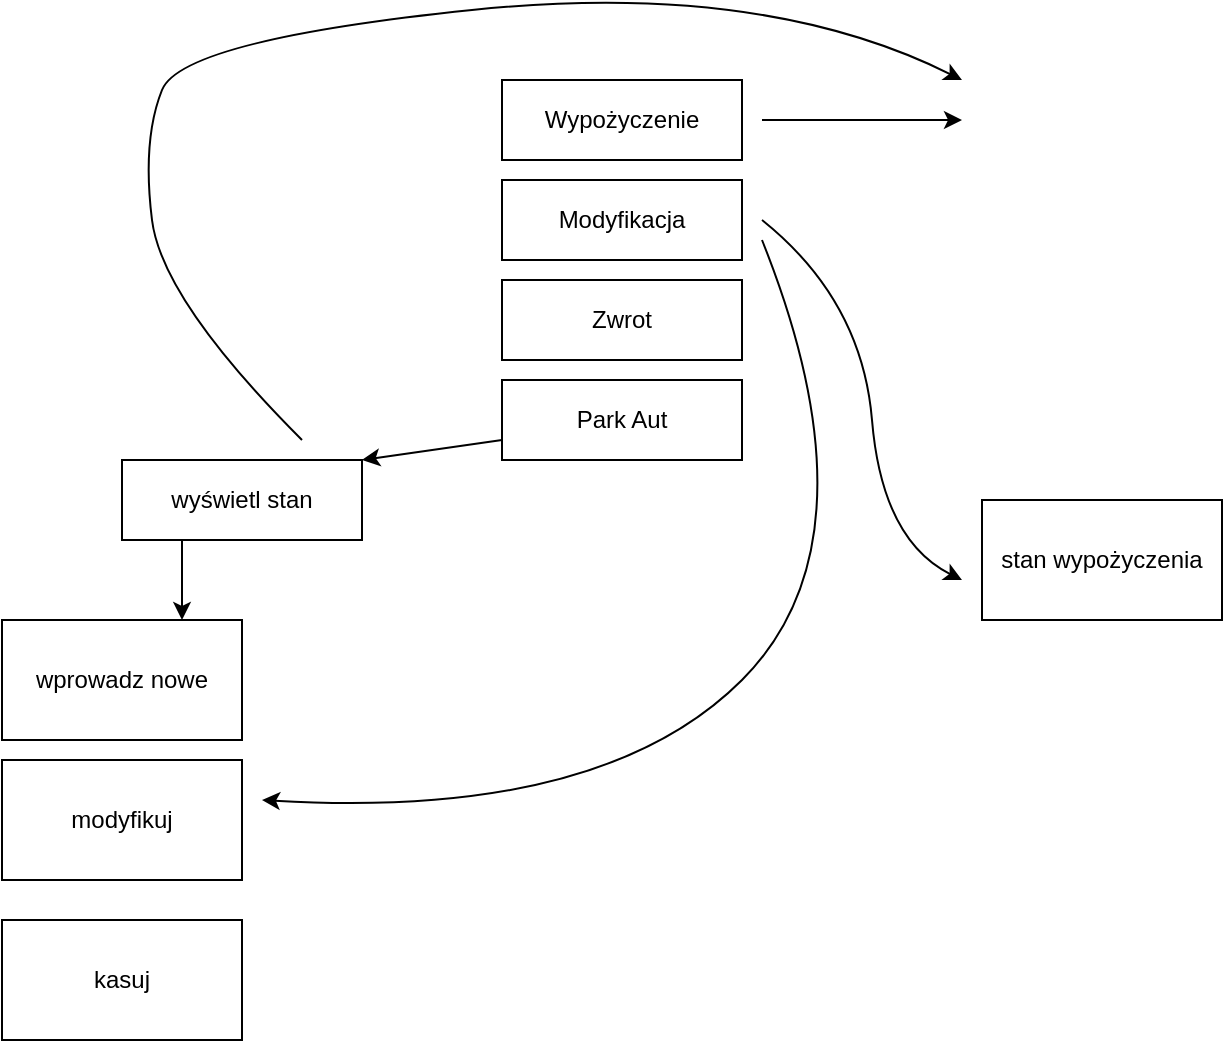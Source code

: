 <mxfile version="17.4.2" type="device"><diagram id="bP646m_zEIl4J701v7i3" name="Page-1"><mxGraphModel dx="1356" dy="924" grid="1" gridSize="10" guides="1" tooltips="1" connect="1" arrows="1" fold="1" page="1" pageScale="1" pageWidth="827" pageHeight="1169" math="0" shadow="0"><root><mxCell id="0"/><mxCell id="1" parent="0"/><mxCell id="UQa3HUa4EXdPo_pVCjuK-1" value="Wypożyczenie" style="rounded=0;whiteSpace=wrap;html=1;" vertex="1" parent="1"><mxGeometry x="340" y="80" width="120" height="40" as="geometry"/></mxCell><mxCell id="UQa3HUa4EXdPo_pVCjuK-2" value="Modyfikacja" style="rounded=0;whiteSpace=wrap;html=1;" vertex="1" parent="1"><mxGeometry x="340" y="130" width="120" height="40" as="geometry"/></mxCell><mxCell id="UQa3HUa4EXdPo_pVCjuK-3" value="Zwrot" style="rounded=0;whiteSpace=wrap;html=1;" vertex="1" parent="1"><mxGeometry x="340" y="180" width="120" height="40" as="geometry"/></mxCell><mxCell id="UQa3HUa4EXdPo_pVCjuK-4" value="Park Aut" style="rounded=0;whiteSpace=wrap;html=1;" vertex="1" parent="1"><mxGeometry x="340" y="230" width="120" height="40" as="geometry"/></mxCell><mxCell id="UQa3HUa4EXdPo_pVCjuK-6" value="" style="endArrow=classic;html=1;rounded=0;" edge="1" parent="1"><mxGeometry width="50" height="50" relative="1" as="geometry"><mxPoint x="470" y="100" as="sourcePoint"/><mxPoint x="570" y="100" as="targetPoint"/></mxGeometry></mxCell><mxCell id="UQa3HUa4EXdPo_pVCjuK-7" value="wyświetl stan" style="rounded=0;whiteSpace=wrap;html=1;" vertex="1" parent="1"><mxGeometry x="150" y="270" width="120" height="40" as="geometry"/></mxCell><mxCell id="UQa3HUa4EXdPo_pVCjuK-8" value="wprowadz nowe" style="rounded=0;whiteSpace=wrap;html=1;" vertex="1" parent="1"><mxGeometry x="90" y="350" width="120" height="60" as="geometry"/></mxCell><mxCell id="UQa3HUa4EXdPo_pVCjuK-9" value="modyfikuj" style="rounded=0;whiteSpace=wrap;html=1;" vertex="1" parent="1"><mxGeometry x="90" y="420" width="120" height="60" as="geometry"/></mxCell><mxCell id="UQa3HUa4EXdPo_pVCjuK-10" value="kasuj" style="rounded=0;whiteSpace=wrap;html=1;" vertex="1" parent="1"><mxGeometry x="90" y="500" width="120" height="60" as="geometry"/></mxCell><mxCell id="UQa3HUa4EXdPo_pVCjuK-11" value="" style="endArrow=classic;html=1;rounded=0;entryX=1;entryY=0;entryDx=0;entryDy=0;exitX=0;exitY=0.75;exitDx=0;exitDy=0;" edge="1" parent="1" source="UQa3HUa4EXdPo_pVCjuK-4" target="UQa3HUa4EXdPo_pVCjuK-7"><mxGeometry width="50" height="50" relative="1" as="geometry"><mxPoint x="390" y="500" as="sourcePoint"/><mxPoint x="440" y="450" as="targetPoint"/></mxGeometry></mxCell><mxCell id="UQa3HUa4EXdPo_pVCjuK-12" value="" style="endArrow=classic;html=1;rounded=0;entryX=0.75;entryY=0;entryDx=0;entryDy=0;exitX=0.25;exitY=1;exitDx=0;exitDy=0;" edge="1" parent="1" source="UQa3HUa4EXdPo_pVCjuK-7" target="UQa3HUa4EXdPo_pVCjuK-8"><mxGeometry width="50" height="50" relative="1" as="geometry"><mxPoint x="390" y="500" as="sourcePoint"/><mxPoint x="440" y="450" as="targetPoint"/></mxGeometry></mxCell><mxCell id="UQa3HUa4EXdPo_pVCjuK-13" value="" style="curved=1;endArrow=classic;html=1;rounded=0;" edge="1" parent="1"><mxGeometry width="50" height="50" relative="1" as="geometry"><mxPoint x="240" y="260" as="sourcePoint"/><mxPoint x="570" y="80" as="targetPoint"/><Array as="points"><mxPoint x="170" y="190"/><mxPoint x="160" y="110"/><mxPoint x="180" y="60"/><mxPoint x="470" y="30"/></Array></mxGeometry></mxCell><mxCell id="UQa3HUa4EXdPo_pVCjuK-14" value="" style="curved=1;endArrow=classic;html=1;rounded=0;" edge="1" parent="1"><mxGeometry width="50" height="50" relative="1" as="geometry"><mxPoint x="470" y="160" as="sourcePoint"/><mxPoint x="220" y="440" as="targetPoint"/><Array as="points"><mxPoint x="530" y="310"/><mxPoint x="390" y="450"/></Array></mxGeometry></mxCell><mxCell id="UQa3HUa4EXdPo_pVCjuK-15" value="stan wypożyczenia" style="rounded=0;whiteSpace=wrap;html=1;" vertex="1" parent="1"><mxGeometry x="580" y="290" width="120" height="60" as="geometry"/></mxCell><mxCell id="UQa3HUa4EXdPo_pVCjuK-16" value="" style="curved=1;endArrow=classic;html=1;rounded=0;" edge="1" parent="1"><mxGeometry width="50" height="50" relative="1" as="geometry"><mxPoint x="470" y="150" as="sourcePoint"/><mxPoint x="570" y="330" as="targetPoint"/><Array as="points"><mxPoint x="520" y="190"/><mxPoint x="530" y="310"/></Array></mxGeometry></mxCell></root></mxGraphModel></diagram></mxfile>